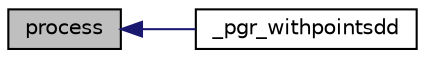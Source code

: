 digraph "process"
{
  edge [fontname="Helvetica",fontsize="10",labelfontname="Helvetica",labelfontsize="10"];
  node [fontname="Helvetica",fontsize="10",shape=record];
  rankdir="LR";
  Node112 [label="process",height=0.2,width=0.4,color="black", fillcolor="grey75", style="filled", fontcolor="black"];
  Node112 -> Node113 [dir="back",color="midnightblue",fontsize="10",style="solid",fontname="Helvetica"];
  Node113 [label="_pgr_withpointsdd",height=0.2,width=0.4,color="black", fillcolor="white", style="filled",URL="$many__to__dist__withPointsDD_8c.html#afa90656a976d3cd881e1c4e1f1a17306"];
}

